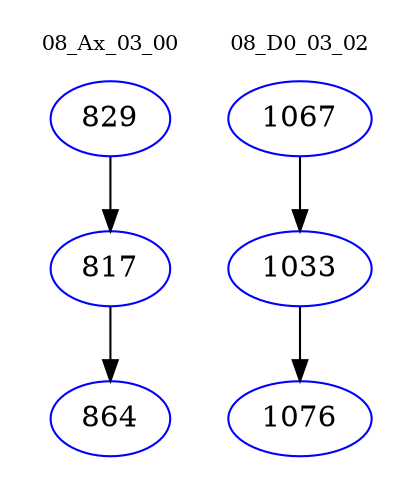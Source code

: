 digraph{
subgraph cluster_0 {
color = white
label = "08_Ax_03_00";
fontsize=10;
T0_829 [label="829", color="blue"]
T0_829 -> T0_817 [color="black"]
T0_817 [label="817", color="blue"]
T0_817 -> T0_864 [color="black"]
T0_864 [label="864", color="blue"]
}
subgraph cluster_1 {
color = white
label = "08_D0_03_02";
fontsize=10;
T1_1067 [label="1067", color="blue"]
T1_1067 -> T1_1033 [color="black"]
T1_1033 [label="1033", color="blue"]
T1_1033 -> T1_1076 [color="black"]
T1_1076 [label="1076", color="blue"]
}
}
